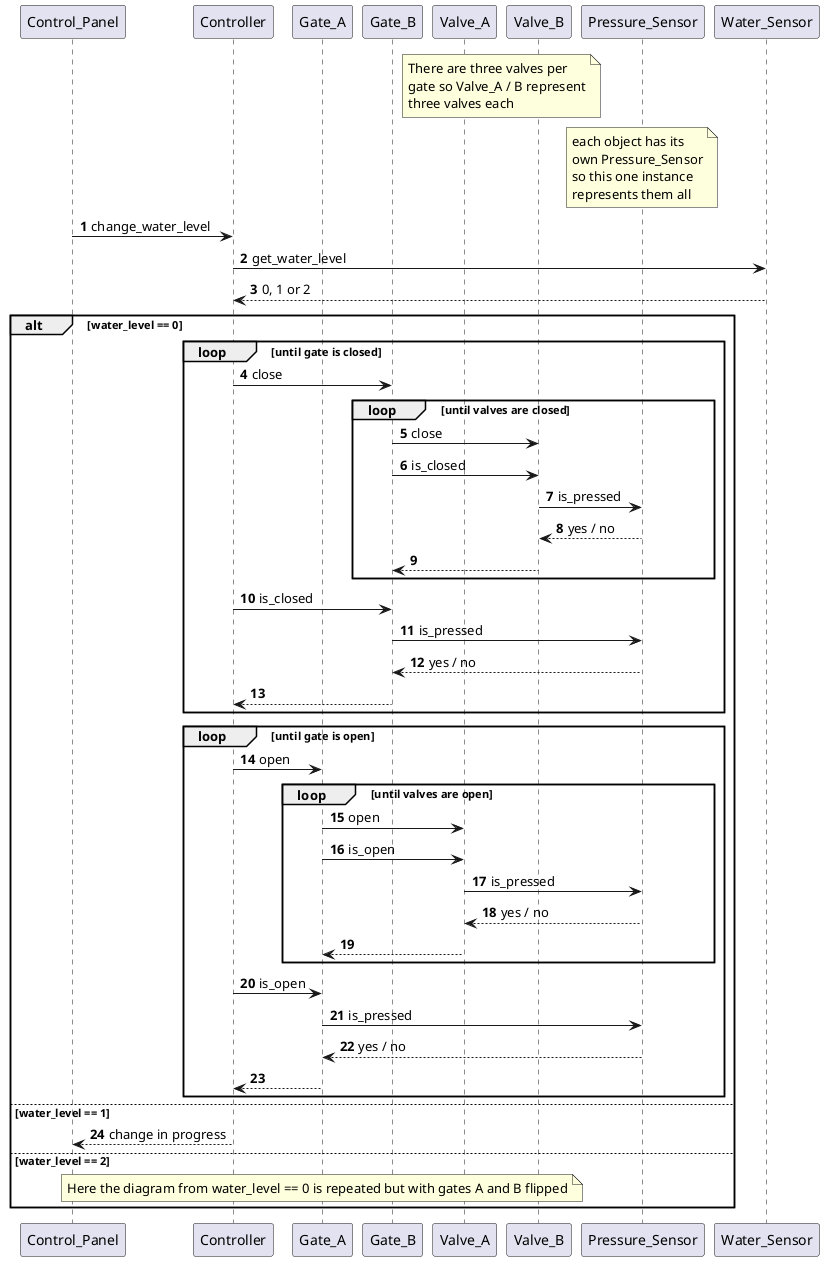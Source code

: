 @startuml
autonumber
participant Control_Panel as CP
participant Controller as C
participant Gate_A as GA
participant Gate_B as GB
participant Valve_A as VA
participant Valve_B as VB
participant Pressure_Sensor as PS
participant Water_Sensor as WS

note over VA, VB
There are three valves per
gate so Valve_A / B represent
three valves each
end note

note over PS
each object has its
own Pressure_Sensor
so this one instance
represents them all
end note

CP		->		C:		change_water_level
C		->		WS:		get_water_level
WS		-->		C:		0, 1 or 2
alt water_level == 0
loop until gate is closed
C		->		GB:		close
loop until valves are closed
GB		->		VB:		close
GB		->		VB:		is_closed
VB		->		PS:		is_pressed
PS		-->		VB:		yes / no
VB		-->		GB
end
C		->		GB:		is_closed
GB		->		PS:		is_pressed
PS		-->		GB:		yes / no
GB		-->		C
end
loop until gate is open
C		->		GA:		open
loop until valves are open
GA		->		VA:		open
GA		->		VA:		is_open
VA		->		PS:		is_pressed
PS		-->		VA:		yes / no
VA		-->		GA
end
C		->		GA:		is_open
GA		->		PS:		is_pressed
PS		-->		GA:		yes / no
GA		-->		C:
end
else water_level == 1
C		-->		CP:		change in progress
else water_level == 2
note over GA
Here the diagram from water_level == 0 is repeated but with gates A and B flipped
end note
end

@enduml